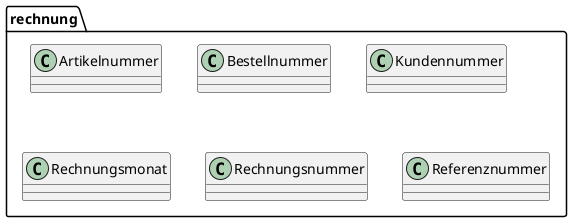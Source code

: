 @startuml

package "rechnung" {

    class Artikelnummer
    class Bestellnummer
    class Kundennummer
    class Rechnungsmonat
    class Rechnungsnummer
    class Referenznummer

}

@enduml
